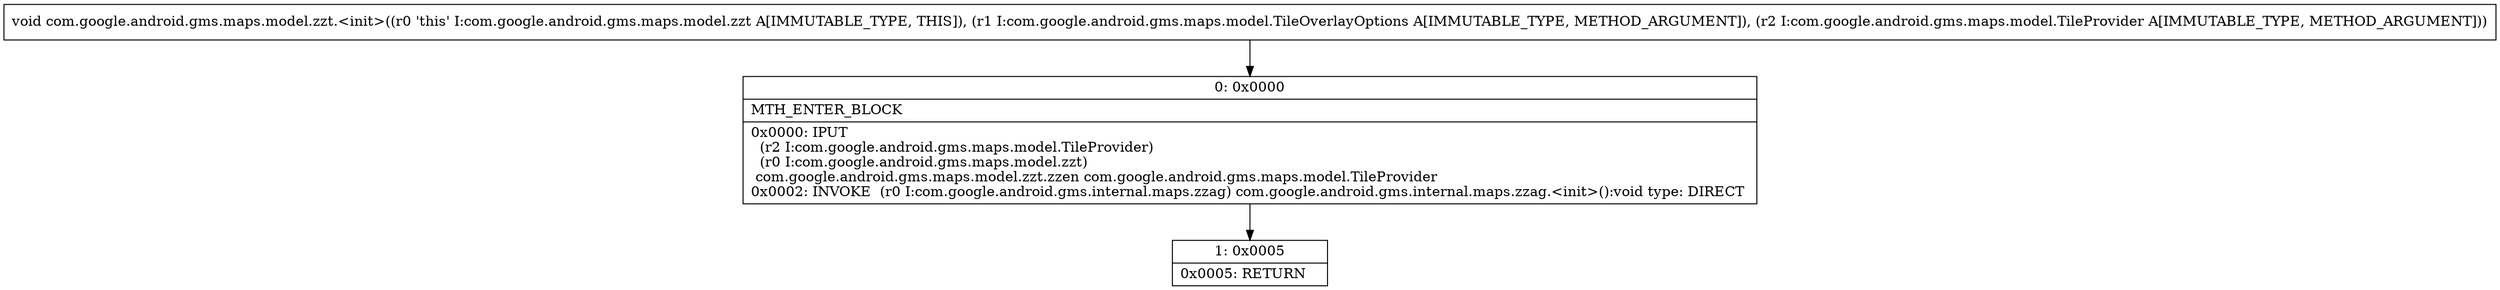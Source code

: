digraph "CFG forcom.google.android.gms.maps.model.zzt.\<init\>(Lcom\/google\/android\/gms\/maps\/model\/TileOverlayOptions;Lcom\/google\/android\/gms\/maps\/model\/TileProvider;)V" {
Node_0 [shape=record,label="{0\:\ 0x0000|MTH_ENTER_BLOCK\l|0x0000: IPUT  \l  (r2 I:com.google.android.gms.maps.model.TileProvider)\l  (r0 I:com.google.android.gms.maps.model.zzt)\l com.google.android.gms.maps.model.zzt.zzen com.google.android.gms.maps.model.TileProvider \l0x0002: INVOKE  (r0 I:com.google.android.gms.internal.maps.zzag) com.google.android.gms.internal.maps.zzag.\<init\>():void type: DIRECT \l}"];
Node_1 [shape=record,label="{1\:\ 0x0005|0x0005: RETURN   \l}"];
MethodNode[shape=record,label="{void com.google.android.gms.maps.model.zzt.\<init\>((r0 'this' I:com.google.android.gms.maps.model.zzt A[IMMUTABLE_TYPE, THIS]), (r1 I:com.google.android.gms.maps.model.TileOverlayOptions A[IMMUTABLE_TYPE, METHOD_ARGUMENT]), (r2 I:com.google.android.gms.maps.model.TileProvider A[IMMUTABLE_TYPE, METHOD_ARGUMENT])) }"];
MethodNode -> Node_0;
Node_0 -> Node_1;
}

